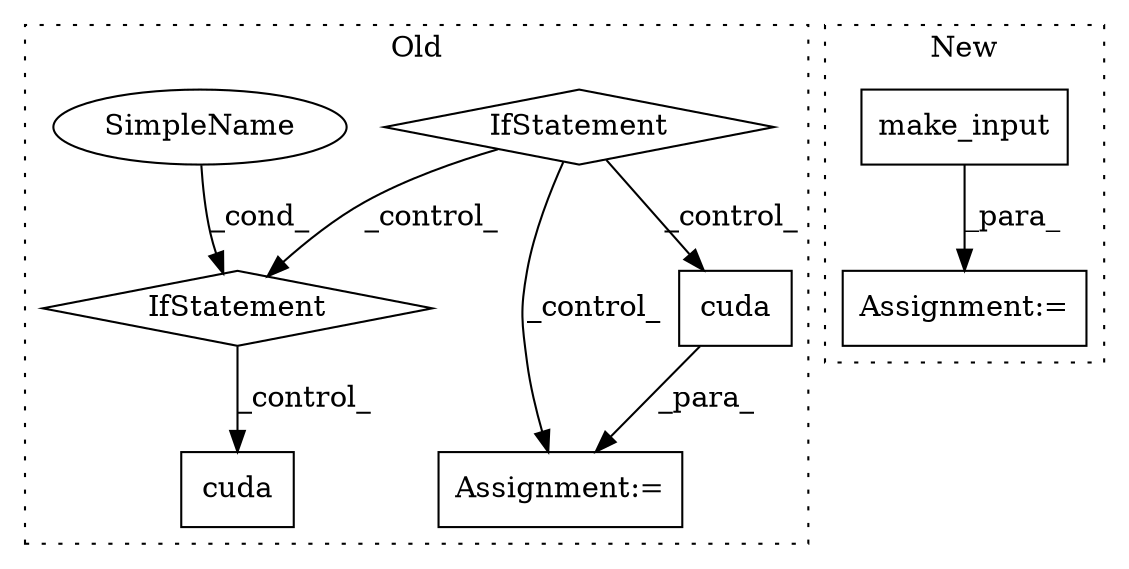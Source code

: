 digraph G {
subgraph cluster0 {
1 [label="cuda" a="32" s="8599" l="6" shape="box"];
3 [label="IfStatement" a="25" s="8473,8485" l="4,2" shape="diamond"];
4 [label="cuda" a="32" s="8499" l="6" shape="box"];
5 [label="IfStatement" a="25" s="8570,8583" l="4,2" shape="diamond"];
6 [label="SimpleName" a="42" s="" l="" shape="ellipse"];
7 [label="Assignment:=" a="7" s="8496" l="1" shape="box"];
label = "Old";
style="dotted";
}
subgraph cluster1 {
2 [label="make_input" a="32" s="7851,7872" l="11,1" shape="box"];
8 [label="Assignment:=" a="7" s="7833" l="1" shape="box"];
label = "New";
style="dotted";
}
2 -> 8 [label="_para_"];
3 -> 5 [label="_control_"];
3 -> 4 [label="_control_"];
3 -> 7 [label="_control_"];
4 -> 7 [label="_para_"];
5 -> 1 [label="_control_"];
6 -> 5 [label="_cond_"];
}